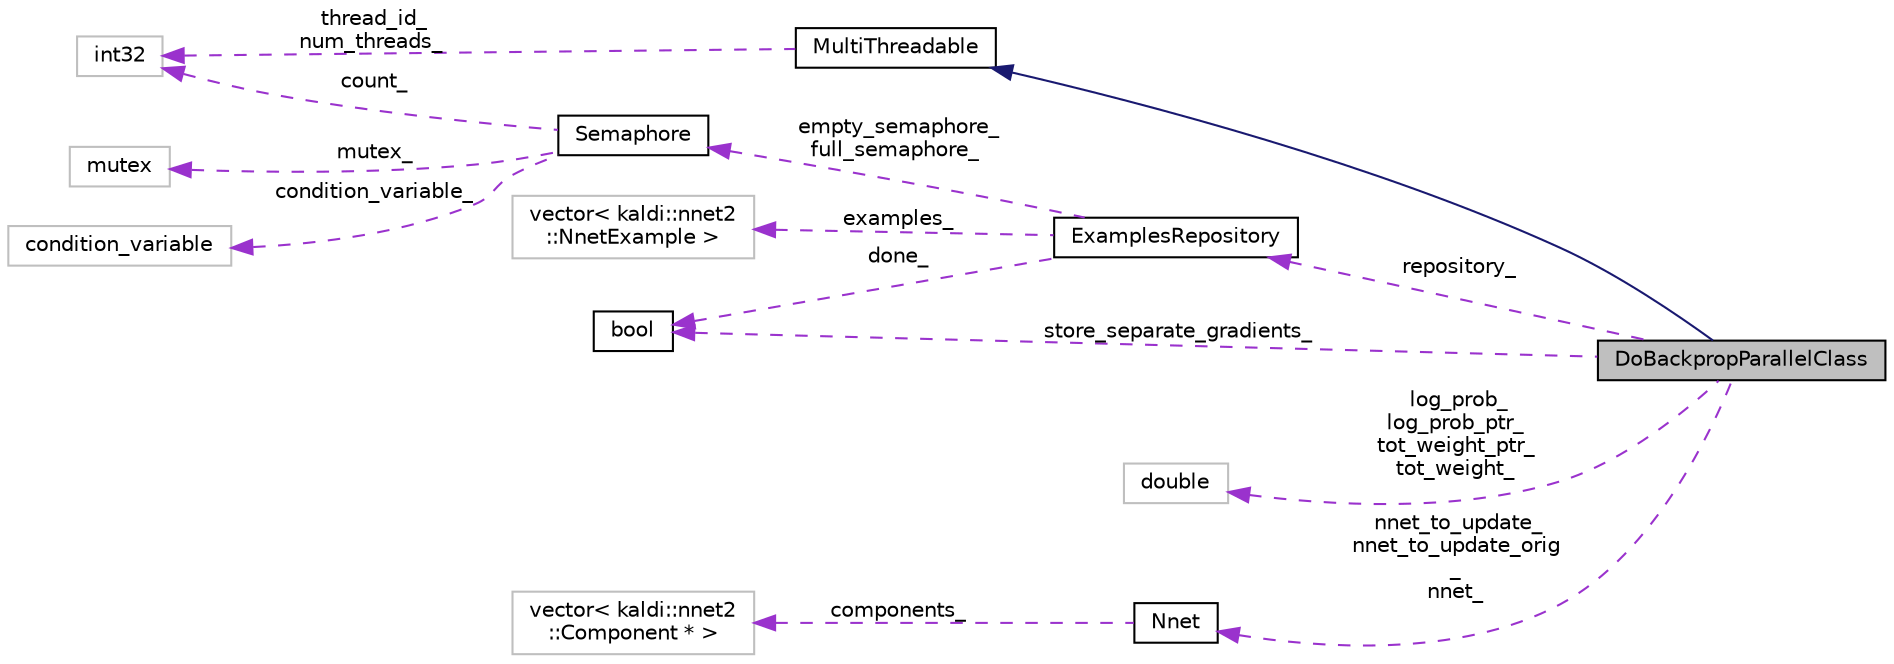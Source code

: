 digraph "DoBackpropParallelClass"
{
  edge [fontname="Helvetica",fontsize="10",labelfontname="Helvetica",labelfontsize="10"];
  node [fontname="Helvetica",fontsize="10",shape=record];
  rankdir="LR";
  Node2 [label="DoBackpropParallelClass",height=0.2,width=0.4,color="black", fillcolor="grey75", style="filled", fontcolor="black"];
  Node3 -> Node2 [dir="back",color="midnightblue",fontsize="10",style="solid",fontname="Helvetica"];
  Node3 [label="MultiThreadable",height=0.2,width=0.4,color="black", fillcolor="white", style="filled",URL="$classkaldi_1_1MultiThreadable.html"];
  Node4 -> Node3 [dir="back",color="darkorchid3",fontsize="10",style="dashed",label=" thread_id_\nnum_threads_" ,fontname="Helvetica"];
  Node4 [label="int32",height=0.2,width=0.4,color="grey75", fillcolor="white", style="filled"];
  Node5 -> Node2 [dir="back",color="darkorchid3",fontsize="10",style="dashed",label=" log_prob_\nlog_prob_ptr_\ntot_weight_ptr_\ntot_weight_" ,fontname="Helvetica"];
  Node5 [label="double",height=0.2,width=0.4,color="grey75", fillcolor="white", style="filled"];
  Node6 -> Node2 [dir="back",color="darkorchid3",fontsize="10",style="dashed",label=" store_separate_gradients_" ,fontname="Helvetica"];
  Node6 [label="bool",height=0.2,width=0.4,color="black", fillcolor="white", style="filled",URL="$classbool.html"];
  Node7 -> Node2 [dir="back",color="darkorchid3",fontsize="10",style="dashed",label=" repository_" ,fontname="Helvetica"];
  Node7 [label="ExamplesRepository",height=0.2,width=0.4,color="black", fillcolor="white", style="filled",URL="$classkaldi_1_1nnet2_1_1ExamplesRepository.html",tooltip="This class stores neural net training examples to be used in multi-threaded training. "];
  Node8 -> Node7 [dir="back",color="darkorchid3",fontsize="10",style="dashed",label=" empty_semaphore_\nfull_semaphore_" ,fontname="Helvetica"];
  Node8 [label="Semaphore",height=0.2,width=0.4,color="black", fillcolor="white", style="filled",URL="$classkaldi_1_1Semaphore.html"];
  Node9 -> Node8 [dir="back",color="darkorchid3",fontsize="10",style="dashed",label=" condition_variable_" ,fontname="Helvetica"];
  Node9 [label="condition_variable",height=0.2,width=0.4,color="grey75", fillcolor="white", style="filled"];
  Node10 -> Node8 [dir="back",color="darkorchid3",fontsize="10",style="dashed",label=" mutex_" ,fontname="Helvetica"];
  Node10 [label="mutex",height=0.2,width=0.4,color="grey75", fillcolor="white", style="filled"];
  Node4 -> Node8 [dir="back",color="darkorchid3",fontsize="10",style="dashed",label=" count_" ,fontname="Helvetica"];
  Node6 -> Node7 [dir="back",color="darkorchid3",fontsize="10",style="dashed",label=" done_" ,fontname="Helvetica"];
  Node11 -> Node7 [dir="back",color="darkorchid3",fontsize="10",style="dashed",label=" examples_" ,fontname="Helvetica"];
  Node11 [label="vector\< kaldi::nnet2\l::NnetExample \>",height=0.2,width=0.4,color="grey75", fillcolor="white", style="filled"];
  Node12 -> Node2 [dir="back",color="darkorchid3",fontsize="10",style="dashed",label=" nnet_to_update_\nnnet_to_update_orig\l_\nnnet_" ,fontname="Helvetica"];
  Node12 [label="Nnet",height=0.2,width=0.4,color="black", fillcolor="white", style="filled",URL="$classkaldi_1_1nnet2_1_1Nnet.html"];
  Node13 -> Node12 [dir="back",color="darkorchid3",fontsize="10",style="dashed",label=" components_" ,fontname="Helvetica"];
  Node13 [label="vector\< kaldi::nnet2\l::Component * \>",height=0.2,width=0.4,color="grey75", fillcolor="white", style="filled"];
}
